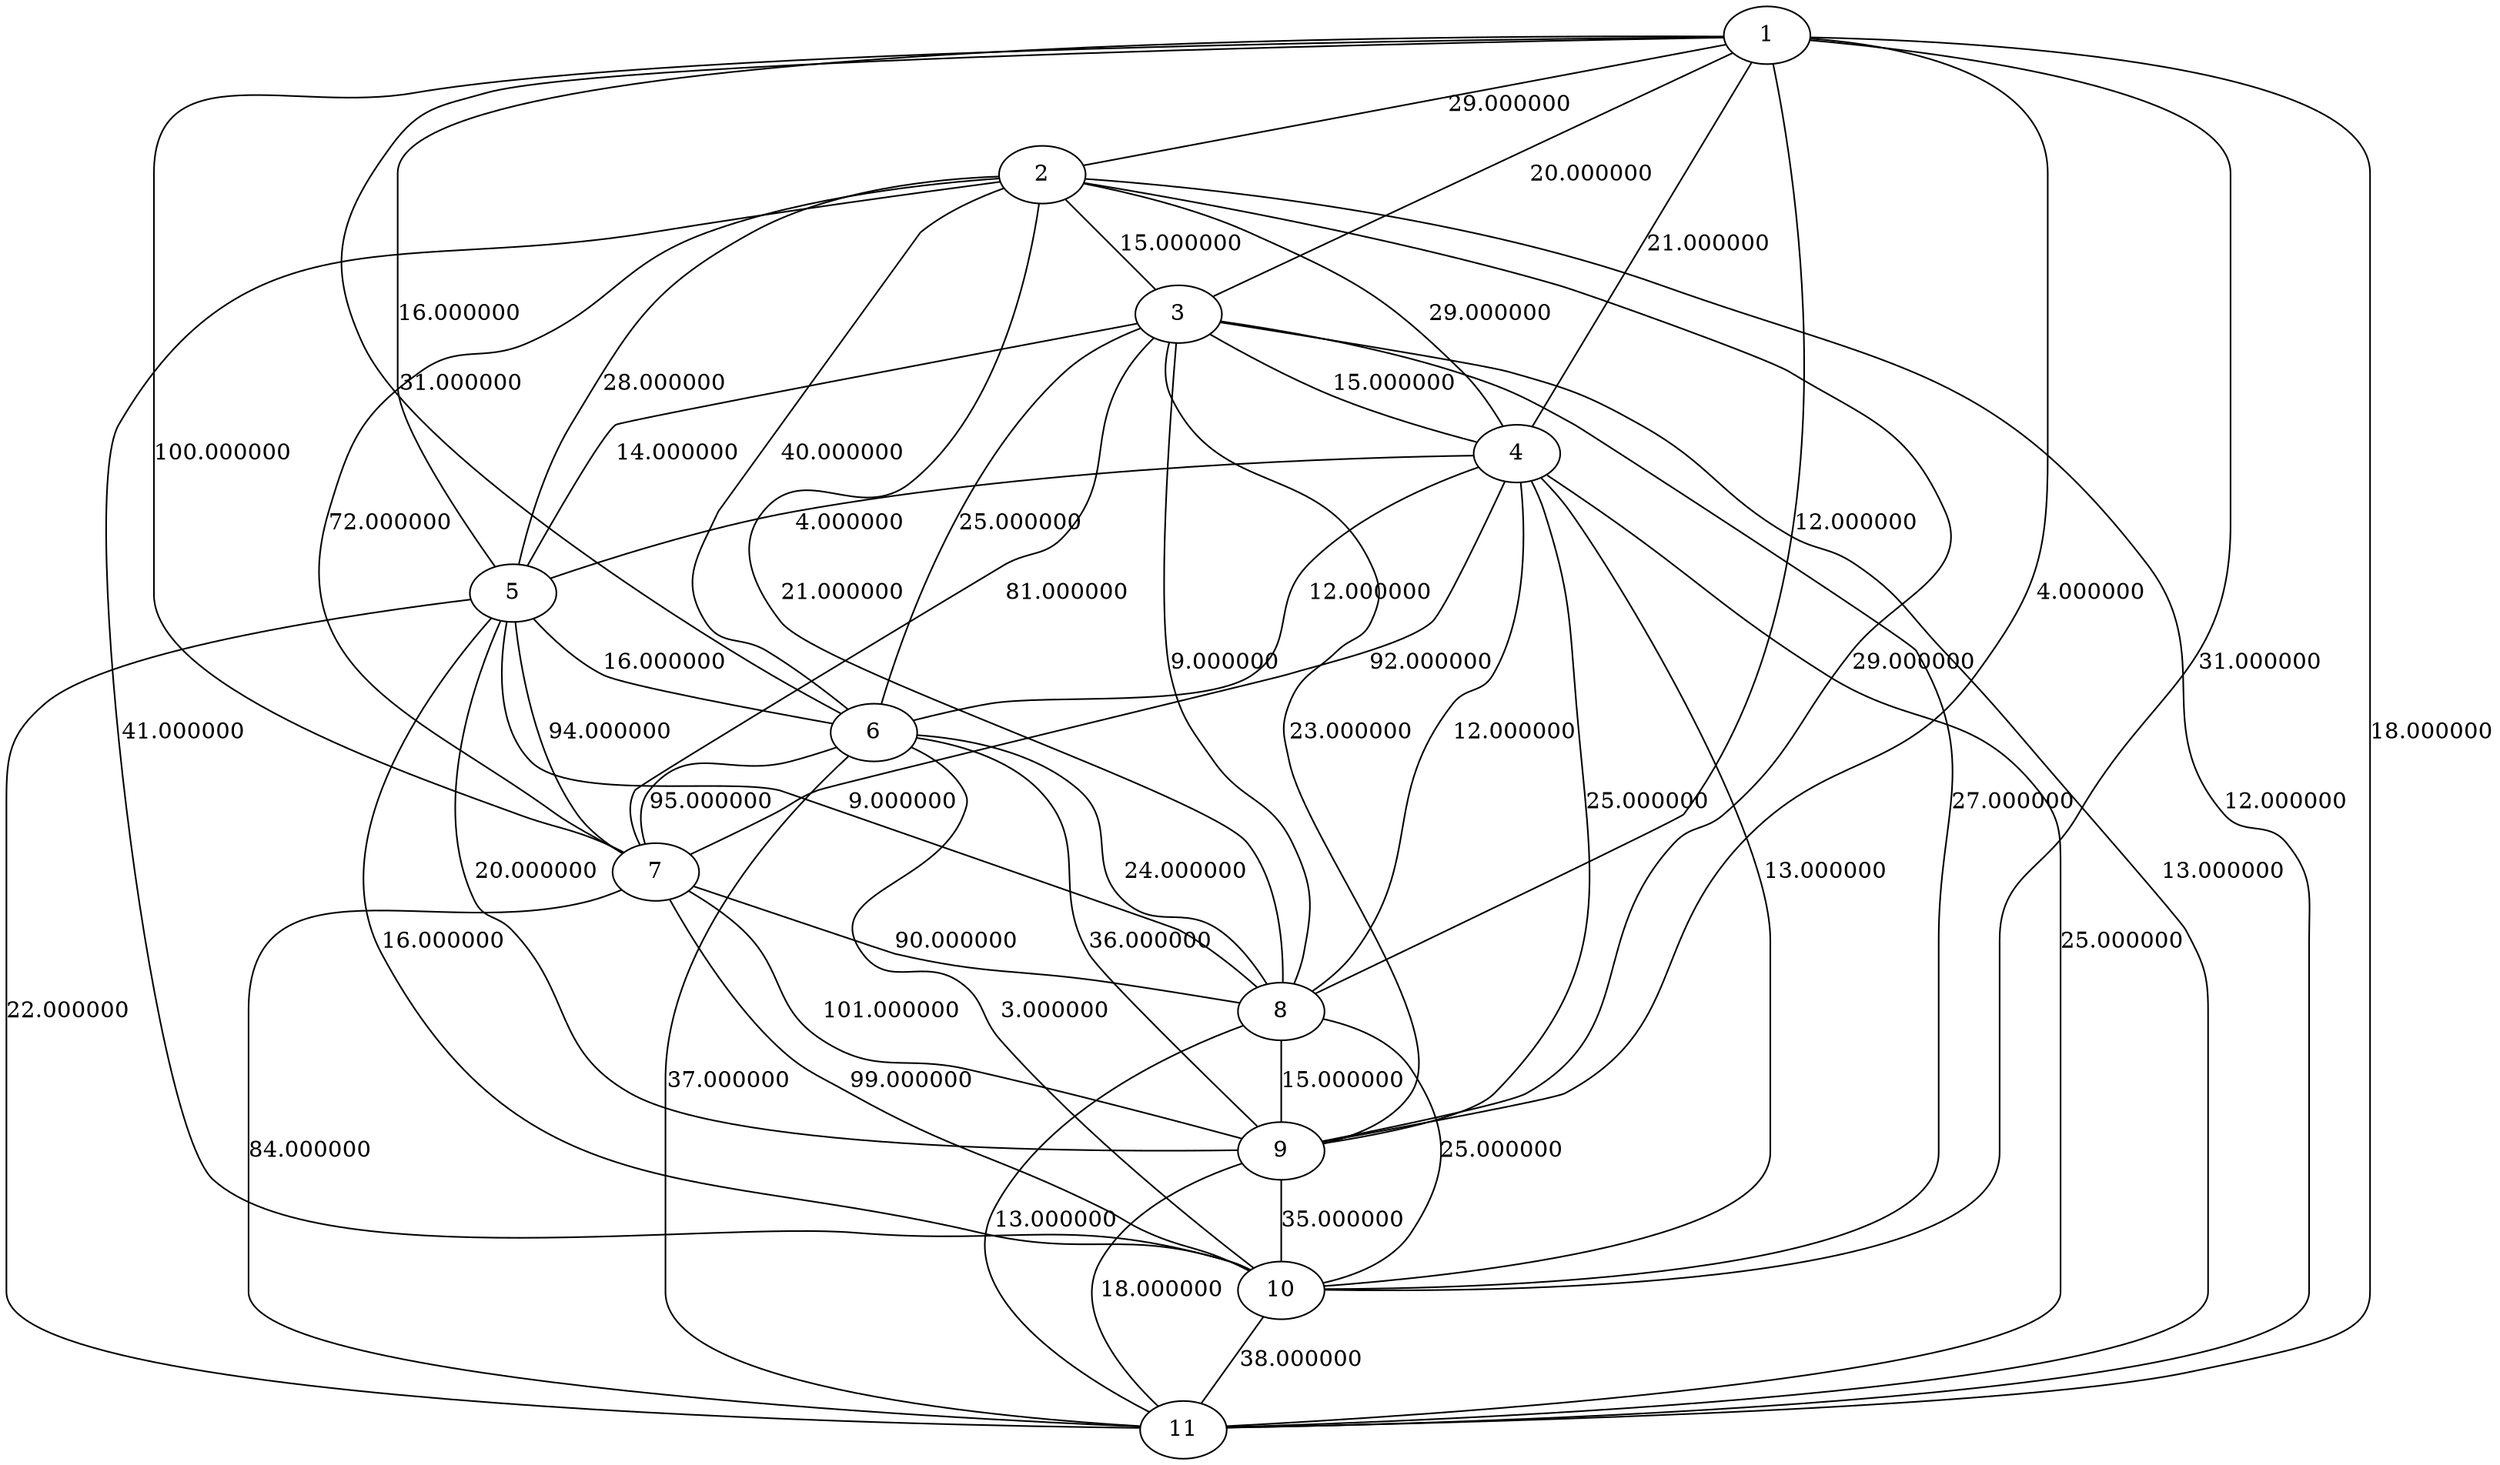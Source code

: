 graph {
    1 -- 2 [label = 29.000000];
    1 -- 3 [label = 20.000000];
    1 -- 4 [label = 21.000000];
    1 -- 5 [label = 16.000000];
    1 -- 6 [label = 31.000000];
    1 -- 7 [label = 100.000000];
    1 -- 8 [label = 12.000000];
    1 -- 9 [label = 4.000000];
    1 -- 10 [label = 31.000000];
    1 -- 11 [label = 18.000000];
    2 -- 3 [label = 15.000000];
    2 -- 4 [label = 29.000000];
    2 -- 5 [label = 28.000000];
    2 -- 6 [label = 40.000000];
    2 -- 7 [label = 72.000000];
    2 -- 8 [label = 21.000000];
    2 -- 9 [label = 29.000000];
    2 -- 10 [label = 41.000000];
    2 -- 11 [label = 12.000000];
    3 -- 4 [label = 15.000000];
    3 -- 5 [label = 14.000000];
    3 -- 6 [label = 25.000000];
    3 -- 7 [label = 81.000000];
    3 -- 8 [label = 9.000000];
    3 -- 9 [label = 23.000000];
    3 -- 10 [label = 27.000000];
    3 -- 11 [label = 13.000000];
    4 -- 5 [label = 4.000000];
    4 -- 6 [label = 12.000000];
    4 -- 7 [label = 92.000000];
    4 -- 8 [label = 12.000000];
    4 -- 9 [label = 25.000000];
    4 -- 10 [label = 13.000000];
    4 -- 11 [label = 25.000000];
    5 -- 6 [label = 16.000000];
    5 -- 7 [label = 94.000000];
    5 -- 8 [label = 9.000000];
    5 -- 9 [label = 20.000000];
    5 -- 10 [label = 16.000000];
    5 -- 11 [label = 22.000000];
    6 -- 7 [label = 95.000000];
    6 -- 8 [label = 24.000000];
    6 -- 9 [label = 36.000000];
    6 -- 10 [label = 3.000000];
    6 -- 11 [label = 37.000000];
    7 -- 8 [label = 90.000000];
    7 -- 9 [label = 101.000000];
    7 -- 10 [label = 99.000000];
    7 -- 11 [label = 84.000000];
    8 -- 9 [label = 15.000000];
    8 -- 10 [label = 25.000000];
    8 -- 11 [label = 13.000000];
    9 -- 10 [label = 35.000000];
    9 -- 11 [label = 18.000000];
    10 -- 11 [label = 38.000000];
}
